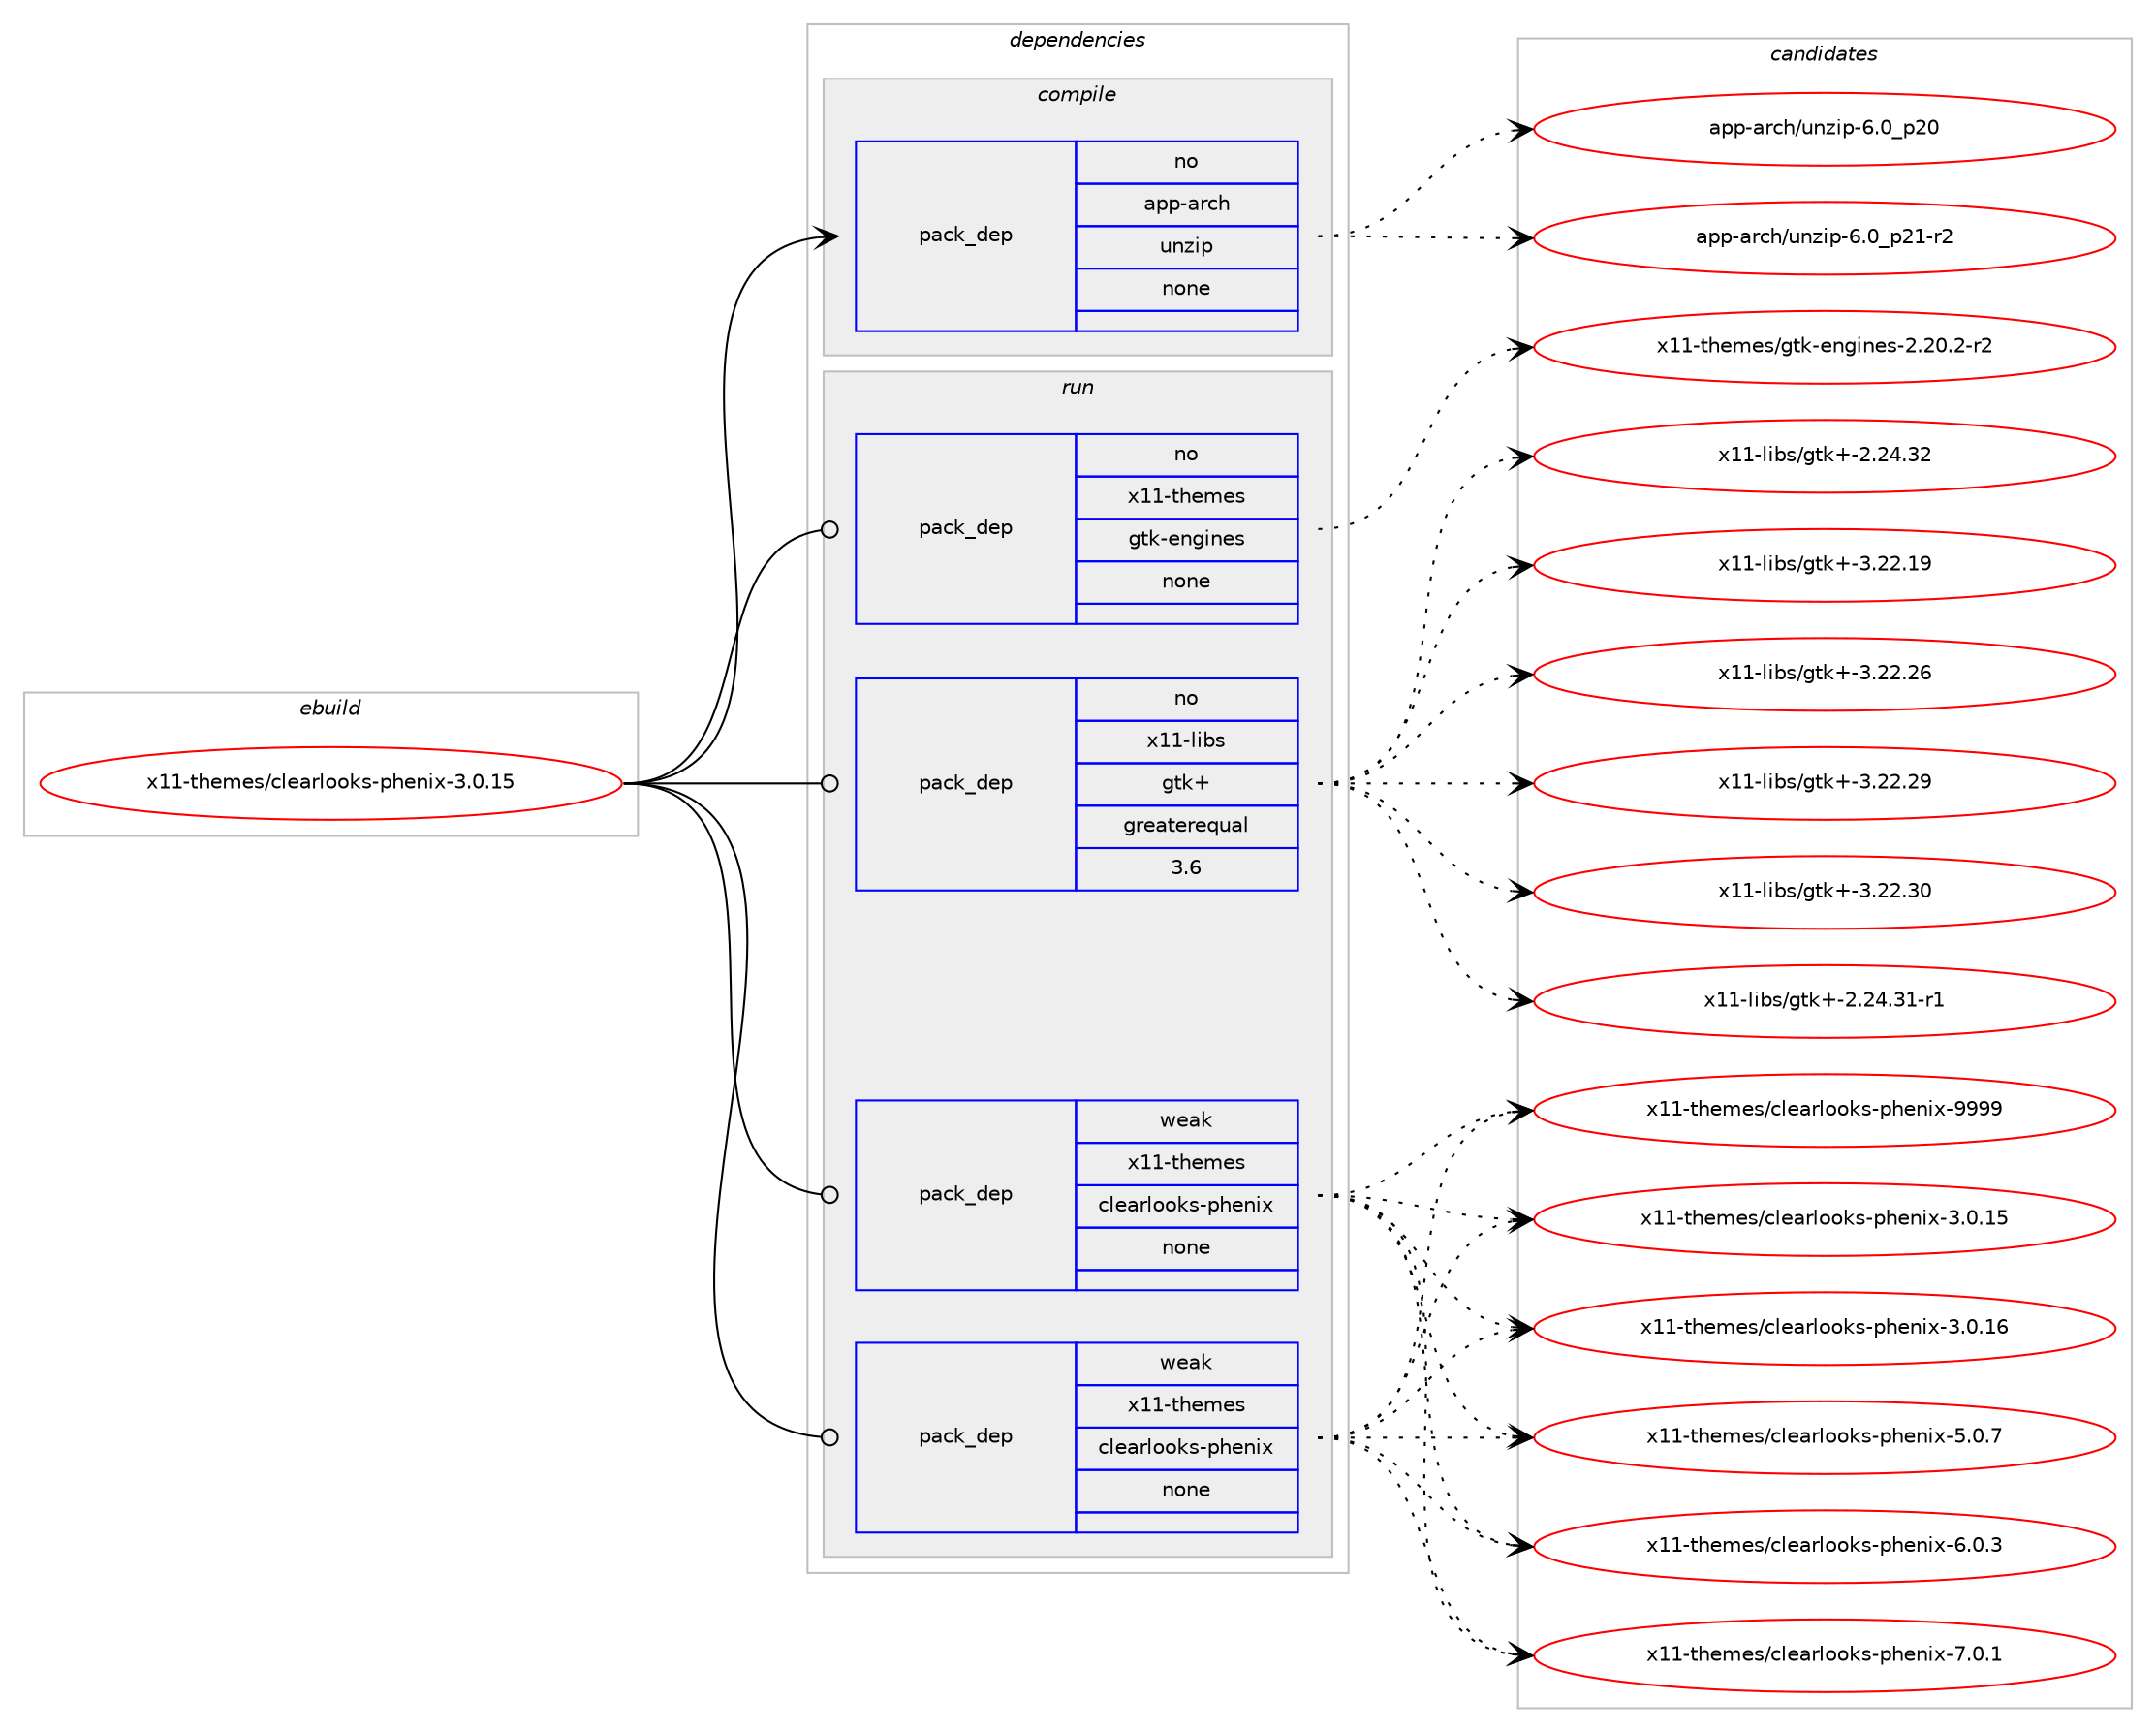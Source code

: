 digraph prolog {

# *************
# Graph options
# *************

newrank=true;
concentrate=true;
compound=true;
graph [rankdir=LR,fontname=Helvetica,fontsize=10,ranksep=1.5];#, ranksep=2.5, nodesep=0.2];
edge  [arrowhead=vee];
node  [fontname=Helvetica,fontsize=10];

# **********
# The ebuild
# **********

subgraph cluster_leftcol {
color=gray;
rank=same;
label=<<i>ebuild</i>>;
id [label="x11-themes/clearlooks-phenix-3.0.15", color=red, width=4, href="../x11-themes/clearlooks-phenix-3.0.15.svg"];
}

# ****************
# The dependencies
# ****************

subgraph cluster_midcol {
color=gray;
label=<<i>dependencies</i>>;
subgraph cluster_compile {
fillcolor="#eeeeee";
style=filled;
label=<<i>compile</i>>;
subgraph pack1290 {
dependency1458 [label=<<TABLE BORDER="0" CELLBORDER="1" CELLSPACING="0" CELLPADDING="4" WIDTH="220"><TR><TD ROWSPAN="6" CELLPADDING="30">pack_dep</TD></TR><TR><TD WIDTH="110">no</TD></TR><TR><TD>app-arch</TD></TR><TR><TD>unzip</TD></TR><TR><TD>none</TD></TR><TR><TD></TD></TR></TABLE>>, shape=none, color=blue];
}
id:e -> dependency1458:w [weight=20,style="solid",arrowhead="vee"];
}
subgraph cluster_compileandrun {
fillcolor="#eeeeee";
style=filled;
label=<<i>compile and run</i>>;
}
subgraph cluster_run {
fillcolor="#eeeeee";
style=filled;
label=<<i>run</i>>;
subgraph pack1291 {
dependency1459 [label=<<TABLE BORDER="0" CELLBORDER="1" CELLSPACING="0" CELLPADDING="4" WIDTH="220"><TR><TD ROWSPAN="6" CELLPADDING="30">pack_dep</TD></TR><TR><TD WIDTH="110">no</TD></TR><TR><TD>x11-libs</TD></TR><TR><TD>gtk+</TD></TR><TR><TD>greaterequal</TD></TR><TR><TD>3.6</TD></TR></TABLE>>, shape=none, color=blue];
}
id:e -> dependency1459:w [weight=20,style="solid",arrowhead="odot"];
subgraph pack1292 {
dependency1460 [label=<<TABLE BORDER="0" CELLBORDER="1" CELLSPACING="0" CELLPADDING="4" WIDTH="220"><TR><TD ROWSPAN="6" CELLPADDING="30">pack_dep</TD></TR><TR><TD WIDTH="110">no</TD></TR><TR><TD>x11-themes</TD></TR><TR><TD>gtk-engines</TD></TR><TR><TD>none</TD></TR><TR><TD></TD></TR></TABLE>>, shape=none, color=blue];
}
id:e -> dependency1460:w [weight=20,style="solid",arrowhead="odot"];
subgraph pack1293 {
dependency1461 [label=<<TABLE BORDER="0" CELLBORDER="1" CELLSPACING="0" CELLPADDING="4" WIDTH="220"><TR><TD ROWSPAN="6" CELLPADDING="30">pack_dep</TD></TR><TR><TD WIDTH="110">weak</TD></TR><TR><TD>x11-themes</TD></TR><TR><TD>clearlooks-phenix</TD></TR><TR><TD>none</TD></TR><TR><TD></TD></TR></TABLE>>, shape=none, color=blue];
}
id:e -> dependency1461:w [weight=20,style="solid",arrowhead="odot"];
subgraph pack1294 {
dependency1462 [label=<<TABLE BORDER="0" CELLBORDER="1" CELLSPACING="0" CELLPADDING="4" WIDTH="220"><TR><TD ROWSPAN="6" CELLPADDING="30">pack_dep</TD></TR><TR><TD WIDTH="110">weak</TD></TR><TR><TD>x11-themes</TD></TR><TR><TD>clearlooks-phenix</TD></TR><TR><TD>none</TD></TR><TR><TD></TD></TR></TABLE>>, shape=none, color=blue];
}
id:e -> dependency1462:w [weight=20,style="solid",arrowhead="odot"];
}
}

# **************
# The candidates
# **************

subgraph cluster_choices {
rank=same;
color=gray;
label=<<i>candidates</i>>;

subgraph choice1290 {
color=black;
nodesep=1;
choice971121124597114991044711711012210511245544648951125048 [label="app-arch/unzip-6.0_p20", color=red, width=4,href="../app-arch/unzip-6.0_p20.svg"];
choice9711211245971149910447117110122105112455446489511250494511450 [label="app-arch/unzip-6.0_p21-r2", color=red, width=4,href="../app-arch/unzip-6.0_p21-r2.svg"];
dependency1458:e -> choice971121124597114991044711711012210511245544648951125048:w [style=dotted,weight="100"];
dependency1458:e -> choice9711211245971149910447117110122105112455446489511250494511450:w [style=dotted,weight="100"];
}
subgraph choice1291 {
color=black;
nodesep=1;
choice12049494510810598115471031161074345504650524651494511449 [label="x11-libs/gtk+-2.24.31-r1", color=red, width=4,href="../x11-libs/gtk+-2.24.31-r1.svg"];
choice1204949451081059811547103116107434550465052465150 [label="x11-libs/gtk+-2.24.32", color=red, width=4,href="../x11-libs/gtk+-2.24.32.svg"];
choice1204949451081059811547103116107434551465050464957 [label="x11-libs/gtk+-3.22.19", color=red, width=4,href="../x11-libs/gtk+-3.22.19.svg"];
choice1204949451081059811547103116107434551465050465054 [label="x11-libs/gtk+-3.22.26", color=red, width=4,href="../x11-libs/gtk+-3.22.26.svg"];
choice1204949451081059811547103116107434551465050465057 [label="x11-libs/gtk+-3.22.29", color=red, width=4,href="../x11-libs/gtk+-3.22.29.svg"];
choice1204949451081059811547103116107434551465050465148 [label="x11-libs/gtk+-3.22.30", color=red, width=4,href="../x11-libs/gtk+-3.22.30.svg"];
dependency1459:e -> choice12049494510810598115471031161074345504650524651494511449:w [style=dotted,weight="100"];
dependency1459:e -> choice1204949451081059811547103116107434550465052465150:w [style=dotted,weight="100"];
dependency1459:e -> choice1204949451081059811547103116107434551465050464957:w [style=dotted,weight="100"];
dependency1459:e -> choice1204949451081059811547103116107434551465050465054:w [style=dotted,weight="100"];
dependency1459:e -> choice1204949451081059811547103116107434551465050465057:w [style=dotted,weight="100"];
dependency1459:e -> choice1204949451081059811547103116107434551465050465148:w [style=dotted,weight="100"];
}
subgraph choice1292 {
color=black;
nodesep=1;
choice1204949451161041011091011154710311610745101110103105110101115455046504846504511450 [label="x11-themes/gtk-engines-2.20.2-r2", color=red, width=4,href="../x11-themes/gtk-engines-2.20.2-r2.svg"];
dependency1460:e -> choice1204949451161041011091011154710311610745101110103105110101115455046504846504511450:w [style=dotted,weight="100"];
}
subgraph choice1293 {
color=black;
nodesep=1;
choice1204949451161041011091011154799108101971141081111111071154511210410111010512045514648464953 [label="x11-themes/clearlooks-phenix-3.0.15", color=red, width=4,href="../x11-themes/clearlooks-phenix-3.0.15.svg"];
choice1204949451161041011091011154799108101971141081111111071154511210410111010512045514648464954 [label="x11-themes/clearlooks-phenix-3.0.16", color=red, width=4,href="../x11-themes/clearlooks-phenix-3.0.16.svg"];
choice12049494511610410110910111547991081019711410811111110711545112104101110105120455346484655 [label="x11-themes/clearlooks-phenix-5.0.7", color=red, width=4,href="../x11-themes/clearlooks-phenix-5.0.7.svg"];
choice12049494511610410110910111547991081019711410811111110711545112104101110105120455446484651 [label="x11-themes/clearlooks-phenix-6.0.3", color=red, width=4,href="../x11-themes/clearlooks-phenix-6.0.3.svg"];
choice12049494511610410110910111547991081019711410811111110711545112104101110105120455546484649 [label="x11-themes/clearlooks-phenix-7.0.1", color=red, width=4,href="../x11-themes/clearlooks-phenix-7.0.1.svg"];
choice120494945116104101109101115479910810197114108111111107115451121041011101051204557575757 [label="x11-themes/clearlooks-phenix-9999", color=red, width=4,href="../x11-themes/clearlooks-phenix-9999.svg"];
dependency1461:e -> choice1204949451161041011091011154799108101971141081111111071154511210410111010512045514648464953:w [style=dotted,weight="100"];
dependency1461:e -> choice1204949451161041011091011154799108101971141081111111071154511210410111010512045514648464954:w [style=dotted,weight="100"];
dependency1461:e -> choice12049494511610410110910111547991081019711410811111110711545112104101110105120455346484655:w [style=dotted,weight="100"];
dependency1461:e -> choice12049494511610410110910111547991081019711410811111110711545112104101110105120455446484651:w [style=dotted,weight="100"];
dependency1461:e -> choice12049494511610410110910111547991081019711410811111110711545112104101110105120455546484649:w [style=dotted,weight="100"];
dependency1461:e -> choice120494945116104101109101115479910810197114108111111107115451121041011101051204557575757:w [style=dotted,weight="100"];
}
subgraph choice1294 {
color=black;
nodesep=1;
choice1204949451161041011091011154799108101971141081111111071154511210410111010512045514648464953 [label="x11-themes/clearlooks-phenix-3.0.15", color=red, width=4,href="../x11-themes/clearlooks-phenix-3.0.15.svg"];
choice1204949451161041011091011154799108101971141081111111071154511210410111010512045514648464954 [label="x11-themes/clearlooks-phenix-3.0.16", color=red, width=4,href="../x11-themes/clearlooks-phenix-3.0.16.svg"];
choice12049494511610410110910111547991081019711410811111110711545112104101110105120455346484655 [label="x11-themes/clearlooks-phenix-5.0.7", color=red, width=4,href="../x11-themes/clearlooks-phenix-5.0.7.svg"];
choice12049494511610410110910111547991081019711410811111110711545112104101110105120455446484651 [label="x11-themes/clearlooks-phenix-6.0.3", color=red, width=4,href="../x11-themes/clearlooks-phenix-6.0.3.svg"];
choice12049494511610410110910111547991081019711410811111110711545112104101110105120455546484649 [label="x11-themes/clearlooks-phenix-7.0.1", color=red, width=4,href="../x11-themes/clearlooks-phenix-7.0.1.svg"];
choice120494945116104101109101115479910810197114108111111107115451121041011101051204557575757 [label="x11-themes/clearlooks-phenix-9999", color=red, width=4,href="../x11-themes/clearlooks-phenix-9999.svg"];
dependency1462:e -> choice1204949451161041011091011154799108101971141081111111071154511210410111010512045514648464953:w [style=dotted,weight="100"];
dependency1462:e -> choice1204949451161041011091011154799108101971141081111111071154511210410111010512045514648464954:w [style=dotted,weight="100"];
dependency1462:e -> choice12049494511610410110910111547991081019711410811111110711545112104101110105120455346484655:w [style=dotted,weight="100"];
dependency1462:e -> choice12049494511610410110910111547991081019711410811111110711545112104101110105120455446484651:w [style=dotted,weight="100"];
dependency1462:e -> choice12049494511610410110910111547991081019711410811111110711545112104101110105120455546484649:w [style=dotted,weight="100"];
dependency1462:e -> choice120494945116104101109101115479910810197114108111111107115451121041011101051204557575757:w [style=dotted,weight="100"];
}
}

}
